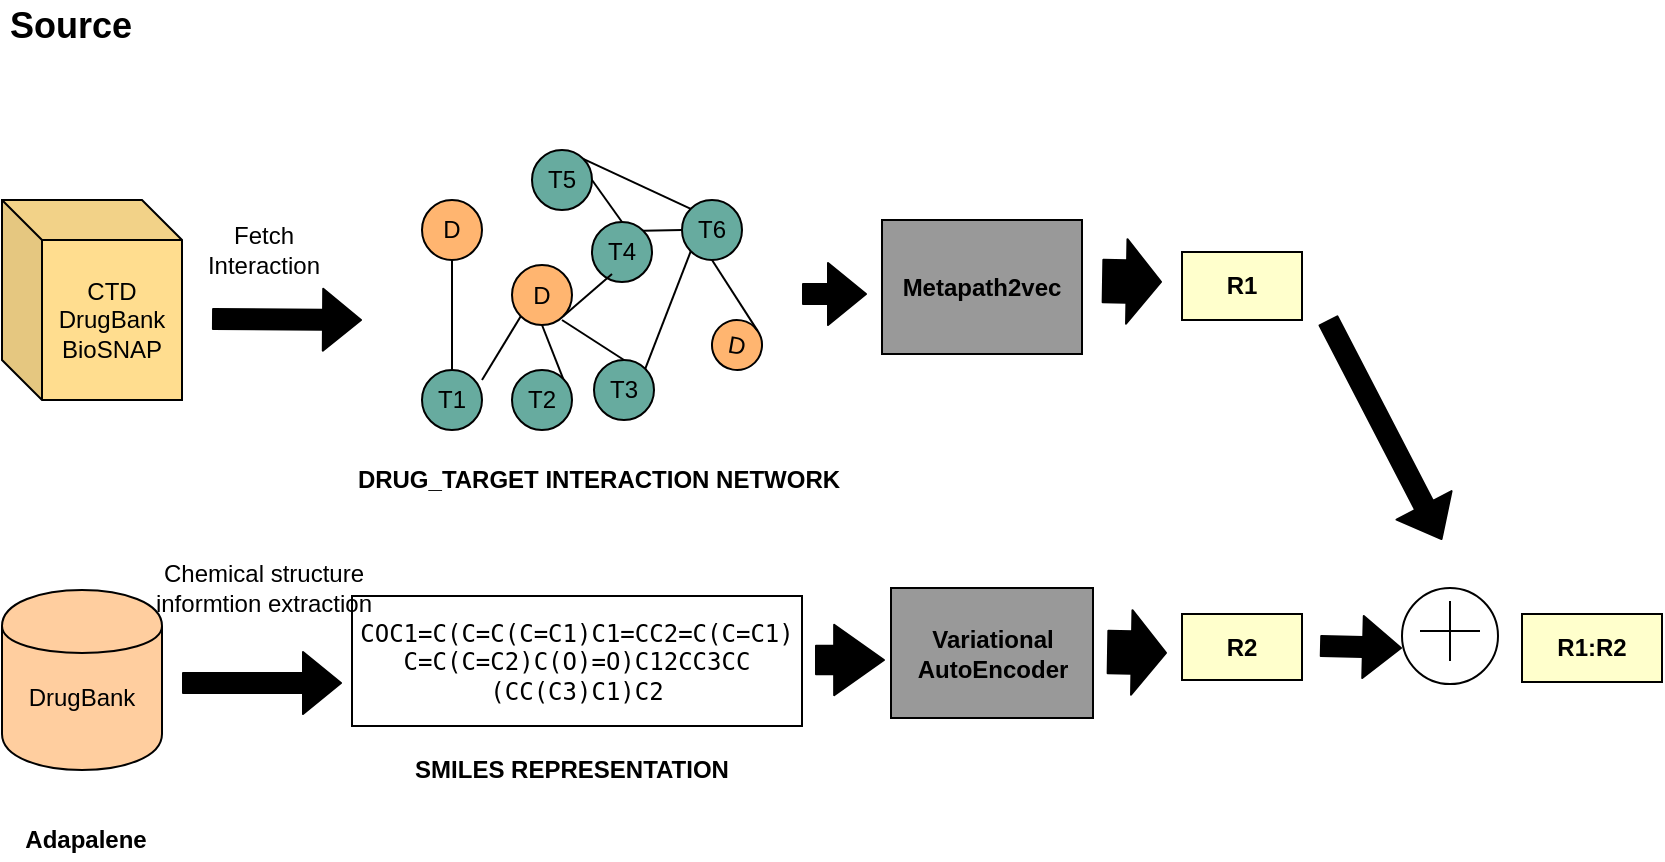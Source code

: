 <mxfile version="11.0.5" type="github"><diagram id="ogs87m-Ce92hFA_hQGiz" name="Page-1"><mxGraphModel dx="793" dy="502" grid="1" gridSize="10" guides="1" tooltips="1" connect="1" arrows="1" fold="1" page="1" pageScale="1" pageWidth="850" pageHeight="1100" math="0" shadow="0"><root><mxCell id="0"/><mxCell id="1" parent="0"/><mxCell id="HuTiS6RU_xE_-shTW8CI-1" value="" style="shape=cylinder;whiteSpace=wrap;html=1;boundedLbl=1;backgroundOutline=1;fillColor=#FFCE9F;" vertex="1" parent="1"><mxGeometry x="20" y="355" width="80" height="90" as="geometry"/></mxCell><mxCell id="HuTiS6RU_xE_-shTW8CI-2" value="&lt;b&gt;Adapalene&lt;/b&gt;" style="text;html=1;strokeColor=none;fillColor=none;align=center;verticalAlign=middle;whiteSpace=wrap;rounded=0;" vertex="1" parent="1"><mxGeometry x="22" y="470" width="80" height="20" as="geometry"/></mxCell><mxCell id="HuTiS6RU_xE_-shTW8CI-3" value="&lt;b&gt;SMILES REPRESENTATION&lt;/b&gt;" style="text;html=1;strokeColor=none;fillColor=none;align=center;verticalAlign=middle;whiteSpace=wrap;rounded=0;" vertex="1" parent="1"><mxGeometry x="200" y="435" width="210" height="20" as="geometry"/></mxCell><mxCell id="HuTiS6RU_xE_-shTW8CI-4" value="" style="shape=flexArrow;endArrow=classic;html=1;fillColor=#000000;" edge="1" parent="1"><mxGeometry width="50" height="50" relative="1" as="geometry"><mxPoint x="110" y="401.5" as="sourcePoint"/><mxPoint x="190" y="401.5" as="targetPoint"/></mxGeometry></mxCell><mxCell id="HuTiS6RU_xE_-shTW8CI-7" value="DrugBank" style="text;html=1;strokeColor=none;fillColor=none;align=center;verticalAlign=middle;whiteSpace=wrap;rounded=0;" vertex="1" parent="1"><mxGeometry x="40" y="399" width="40" height="20" as="geometry"/></mxCell><mxCell id="HuTiS6RU_xE_-shTW8CI-8" value="&lt;div&gt;CTD&lt;/div&gt;&lt;div&gt;DrugBank&lt;/div&gt;&lt;div&gt;BioSNAP&lt;br&gt;&lt;/div&gt;" style="shape=cube;whiteSpace=wrap;html=1;boundedLbl=1;backgroundOutline=1;darkOpacity=0.05;darkOpacity2=0.1;fillColor=#FFDD8F;" vertex="1" parent="1"><mxGeometry x="20" y="160" width="90" height="100" as="geometry"/></mxCell><mxCell id="HuTiS6RU_xE_-shTW8CI-9" value="" style="shape=flexArrow;endArrow=classic;html=1;fillColor=#000000;" edge="1" parent="1"><mxGeometry width="50" height="50" relative="1" as="geometry"><mxPoint x="125" y="219.5" as="sourcePoint"/><mxPoint x="200" y="220" as="targetPoint"/></mxGeometry></mxCell><mxCell id="HuTiS6RU_xE_-shTW8CI-11" value="&lt;pre&gt;&lt;font&gt;COC1=C(C=C(C=C1)C1=CC2=C(C=C1)&lt;br&gt;C=C(C=C2)C(O)=O)C12CC3CC&lt;br&gt;(CC(C3)C1)C2&lt;/font&gt;&lt;/pre&gt;" style="rounded=0;whiteSpace=wrap;html=1;" vertex="1" parent="1"><mxGeometry x="195" y="358" width="225" height="65" as="geometry"/></mxCell><mxCell id="HuTiS6RU_xE_-shTW8CI-12" value="&lt;b&gt;Variational AutoEncoder&lt;/b&gt;" style="rounded=0;whiteSpace=wrap;html=1;fillColor=#999999;" vertex="1" parent="1"><mxGeometry x="464.5" y="354" width="101" height="65" as="geometry"/></mxCell><mxCell id="HuTiS6RU_xE_-shTW8CI-14" value="" style="shape=flexArrow;endArrow=classic;html=1;width=14.167;endSize=7.975;fillColor=#000000;" edge="1" parent="1"><mxGeometry width="50" height="50" relative="1" as="geometry"><mxPoint x="426.5" y="390" as="sourcePoint"/><mxPoint x="461.5" y="390" as="targetPoint"/></mxGeometry></mxCell><mxCell id="HuTiS6RU_xE_-shTW8CI-16" value="Chemical structure informtion extraction" style="text;html=1;strokeColor=none;fillColor=none;align=center;verticalAlign=middle;whiteSpace=wrap;rounded=0;" vertex="1" parent="1"><mxGeometry x="90.5" y="344" width="120" height="20" as="geometry"/></mxCell><mxCell id="HuTiS6RU_xE_-shTW8CI-18" value="&lt;b&gt;R2&lt;/b&gt;" style="rounded=0;whiteSpace=wrap;html=1;fillColor=#FFFFCC;" vertex="1" parent="1"><mxGeometry x="610" y="367" width="60" height="33" as="geometry"/></mxCell><mxCell id="HuTiS6RU_xE_-shTW8CI-20" value="&lt;font style=&quot;font-size: 18px&quot;&gt;&lt;b&gt;Source&lt;/b&gt;&lt;/font&gt;" style="text;html=1;resizable=0;points=[];autosize=1;align=left;verticalAlign=top;spacingTop=-4;" vertex="1" parent="1"><mxGeometry x="22" y="60" width="90" height="20" as="geometry"/></mxCell><mxCell id="HuTiS6RU_xE_-shTW8CI-21" value="&lt;b&gt;R1&lt;/b&gt;" style="rounded=0;whiteSpace=wrap;html=1;fillColor=#FFFFCC;" vertex="1" parent="1"><mxGeometry x="610" y="186" width="60" height="34" as="geometry"/></mxCell><mxCell id="HuTiS6RU_xE_-shTW8CI-22" value="&lt;div&gt;Fetch &lt;br&gt;&lt;/div&gt;&lt;div&gt;Interaction&lt;/div&gt;" style="text;html=1;strokeColor=none;fillColor=none;align=center;verticalAlign=middle;whiteSpace=wrap;rounded=0;" vertex="1" parent="1"><mxGeometry x="90.5" y="175" width="120" height="20" as="geometry"/></mxCell><mxCell id="HuTiS6RU_xE_-shTW8CI-23" value="D" style="ellipse;whiteSpace=wrap;html=1;aspect=fixed;fillColor=#FFB570;" vertex="1" parent="1"><mxGeometry x="275" y="192.5" width="30" height="30" as="geometry"/></mxCell><mxCell id="HuTiS6RU_xE_-shTW8CI-24" value="T3" style="ellipse;whiteSpace=wrap;html=1;aspect=fixed;fillColor=#67AB9F;" vertex="1" parent="1"><mxGeometry x="316" y="240" width="30" height="30" as="geometry"/></mxCell><mxCell id="HuTiS6RU_xE_-shTW8CI-25" value="T4" style="ellipse;whiteSpace=wrap;html=1;aspect=fixed;fillColor=#67AB9F;" vertex="1" parent="1"><mxGeometry x="315" y="171" width="30" height="30" as="geometry"/></mxCell><mxCell id="HuTiS6RU_xE_-shTW8CI-26" value="T2" style="ellipse;whiteSpace=wrap;html=1;aspect=fixed;fillColor=#67AB9F;" vertex="1" parent="1"><mxGeometry x="275" y="245" width="30" height="30" as="geometry"/></mxCell><mxCell id="HuTiS6RU_xE_-shTW8CI-27" value="T1" style="ellipse;whiteSpace=wrap;html=1;aspect=fixed;fillColor=#67AB9F;" vertex="1" parent="1"><mxGeometry x="230" y="245" width="30" height="30" as="geometry"/></mxCell><mxCell id="HuTiS6RU_xE_-shTW8CI-28" value="D" style="ellipse;whiteSpace=wrap;html=1;aspect=fixed;fillColor=#FFB570;" vertex="1" parent="1"><mxGeometry x="230" y="160" width="30" height="30" as="geometry"/></mxCell><mxCell id="HuTiS6RU_xE_-shTW8CI-29" value="T5" style="ellipse;whiteSpace=wrap;html=1;aspect=fixed;fillColor=#67AB9F;" vertex="1" parent="1"><mxGeometry x="285" y="135" width="30" height="30" as="geometry"/></mxCell><mxCell id="HuTiS6RU_xE_-shTW8CI-30" value="T6" style="ellipse;whiteSpace=wrap;html=1;aspect=fixed;fillColor=#67AB9F;" vertex="1" parent="1"><mxGeometry x="360" y="160" width="30" height="30" as="geometry"/></mxCell><mxCell id="HuTiS6RU_xE_-shTW8CI-31" value="D" style="ellipse;whiteSpace=wrap;html=1;aspect=fixed;rotation=10;direction=south;fillColor=#FFB570;" vertex="1" parent="1"><mxGeometry x="375" y="220" width="25" height="25" as="geometry"/></mxCell><mxCell id="HuTiS6RU_xE_-shTW8CI-32" value="" style="endArrow=none;html=1;entryX=0;entryY=1;entryDx=0;entryDy=0;" edge="1" parent="1" target="HuTiS6RU_xE_-shTW8CI-23"><mxGeometry width="50" height="50" relative="1" as="geometry"><mxPoint x="260" y="250" as="sourcePoint"/><mxPoint x="270" y="210" as="targetPoint"/></mxGeometry></mxCell><mxCell id="HuTiS6RU_xE_-shTW8CI-33" value="" style="endArrow=none;html=1;exitX=1;exitY=1;exitDx=0;exitDy=0;" edge="1" parent="1" source="HuTiS6RU_xE_-shTW8CI-23"><mxGeometry width="50" height="50" relative="1" as="geometry"><mxPoint x="305" y="227" as="sourcePoint"/><mxPoint x="325" y="197" as="targetPoint"/></mxGeometry></mxCell><mxCell id="HuTiS6RU_xE_-shTW8CI-34" value="" style="endArrow=none;html=1;entryX=0.5;entryY=1;entryDx=0;entryDy=0;exitX=1;exitY=0;exitDx=0;exitDy=0;" edge="1" parent="1" source="HuTiS6RU_xE_-shTW8CI-26" target="HuTiS6RU_xE_-shTW8CI-23"><mxGeometry width="50" height="50" relative="1" as="geometry"><mxPoint x="300" y="240" as="sourcePoint"/><mxPoint x="289.684" y="228.316" as="targetPoint"/></mxGeometry></mxCell><mxCell id="HuTiS6RU_xE_-shTW8CI-35" value="" style="endArrow=none;html=1;exitX=0.5;exitY=0;exitDx=0;exitDy=0;" edge="1" parent="1" source="HuTiS6RU_xE_-shTW8CI-24"><mxGeometry width="50" height="50" relative="1" as="geometry"><mxPoint x="310.737" y="259.895" as="sourcePoint"/><mxPoint x="300" y="220" as="targetPoint"/></mxGeometry></mxCell><mxCell id="HuTiS6RU_xE_-shTW8CI-36" value="" style="endArrow=none;html=1;exitX=0;exitY=1;exitDx=0;exitDy=0;entryX=1;entryY=0;entryDx=0;entryDy=0;" edge="1" parent="1" source="HuTiS6RU_xE_-shTW8CI-30" target="HuTiS6RU_xE_-shTW8CI-24"><mxGeometry width="50" height="50" relative="1" as="geometry"><mxPoint x="340.211" y="250.421" as="sourcePoint"/><mxPoint x="310" y="230.0" as="targetPoint"/></mxGeometry></mxCell><mxCell id="HuTiS6RU_xE_-shTW8CI-37" value="" style="endArrow=none;html=1;exitX=0;exitY=0.5;exitDx=0;exitDy=0;entryX=1;entryY=0;entryDx=0;entryDy=0;" edge="1" parent="1" source="HuTiS6RU_xE_-shTW8CI-30" target="HuTiS6RU_xE_-shTW8CI-25"><mxGeometry width="50" height="50" relative="1" as="geometry"><mxPoint x="373.895" y="195.684" as="sourcePoint"/><mxPoint x="350.737" y="254.632" as="targetPoint"/></mxGeometry></mxCell><mxCell id="HuTiS6RU_xE_-shTW8CI-38" value="" style="endArrow=none;html=1;entryX=0;entryY=0;entryDx=0;entryDy=0;exitX=0.5;exitY=1;exitDx=0;exitDy=0;" edge="1" parent="1" source="HuTiS6RU_xE_-shTW8CI-30" target="HuTiS6RU_xE_-shTW8CI-31"><mxGeometry width="50" height="50" relative="1" as="geometry"><mxPoint x="374" y="196" as="sourcePoint"/><mxPoint x="350.737" y="254.632" as="targetPoint"/></mxGeometry></mxCell><mxCell id="HuTiS6RU_xE_-shTW8CI-39" value="" style="endArrow=none;html=1;exitX=1;exitY=0.5;exitDx=0;exitDy=0;entryX=0.5;entryY=0;entryDx=0;entryDy=0;" edge="1" parent="1" source="HuTiS6RU_xE_-shTW8CI-29" target="HuTiS6RU_xE_-shTW8CI-25"><mxGeometry width="50" height="50" relative="1" as="geometry"><mxPoint x="310.737" y="228.316" as="sourcePoint"/><mxPoint x="335" y="207" as="targetPoint"/></mxGeometry></mxCell><mxCell id="HuTiS6RU_xE_-shTW8CI-40" value="" style="endArrow=none;html=1;exitX=0;exitY=0;exitDx=0;exitDy=0;entryX=1;entryY=0;entryDx=0;entryDy=0;" edge="1" parent="1" source="HuTiS6RU_xE_-shTW8CI-30" target="HuTiS6RU_xE_-shTW8CI-29"><mxGeometry width="50" height="50" relative="1" as="geometry"><mxPoint x="373.895" y="195.684" as="sourcePoint"/><mxPoint x="310" y="130" as="targetPoint"/></mxGeometry></mxCell><mxCell id="HuTiS6RU_xE_-shTW8CI-41" value="" style="endArrow=none;html=1;entryX=0.5;entryY=1;entryDx=0;entryDy=0;exitX=0.5;exitY=0;exitDx=0;exitDy=0;" edge="1" parent="1" source="HuTiS6RU_xE_-shTW8CI-27" target="HuTiS6RU_xE_-shTW8CI-28"><mxGeometry width="50" height="50" relative="1" as="geometry"><mxPoint x="245" y="240" as="sourcePoint"/><mxPoint x="310" y="230.0" as="targetPoint"/></mxGeometry></mxCell><mxCell id="HuTiS6RU_xE_-shTW8CI-42" value="&lt;b&gt;Metapath2vec&lt;/b&gt;" style="rounded=0;whiteSpace=wrap;html=1;fillColor=#999999;" vertex="1" parent="1"><mxGeometry x="460" y="170" width="100" height="67" as="geometry"/></mxCell><mxCell id="HuTiS6RU_xE_-shTW8CI-43" value="" style="shape=flexArrow;endArrow=classic;html=1;fillColor=#000000;" edge="1" parent="1"><mxGeometry width="50" height="50" relative="1" as="geometry"><mxPoint x="420" y="207" as="sourcePoint"/><mxPoint x="452.5" y="207" as="targetPoint"/></mxGeometry></mxCell><mxCell id="HuTiS6RU_xE_-shTW8CI-44" value="" style="shape=flexArrow;endArrow=classic;html=1;width=21.25;endSize=5.375;fillColor=#000000;" edge="1" parent="1"><mxGeometry width="50" height="50" relative="1" as="geometry"><mxPoint x="570.0" y="200.5" as="sourcePoint"/><mxPoint x="600" y="201.0" as="targetPoint"/></mxGeometry></mxCell><mxCell id="HuTiS6RU_xE_-shTW8CI-45" value="&lt;b&gt;DRUG_TARGET INTERACTION NETWORK&lt;/b&gt;" style="text;html=1;strokeColor=none;fillColor=none;align=center;verticalAlign=middle;whiteSpace=wrap;rounded=0;" vertex="1" parent="1"><mxGeometry x="167" y="290" width="303" height="20" as="geometry"/></mxCell><mxCell id="HuTiS6RU_xE_-shTW8CI-46" value="" style="shape=flexArrow;endArrow=classic;html=1;width=21.25;endSize=5.375;fillColor=#000000;" edge="1" parent="1"><mxGeometry width="50" height="50" relative="1" as="geometry"><mxPoint x="572.5" y="386.0" as="sourcePoint"/><mxPoint x="602.5" y="386.5" as="targetPoint"/></mxGeometry></mxCell><mxCell id="HuTiS6RU_xE_-shTW8CI-48" value="" style="ellipse;whiteSpace=wrap;html=1;aspect=fixed;" vertex="1" parent="1"><mxGeometry x="720" y="354" width="48" height="48" as="geometry"/></mxCell><mxCell id="HuTiS6RU_xE_-shTW8CI-49" value="" style="shape=cross;whiteSpace=wrap;html=1;size=0;" vertex="1" parent="1"><mxGeometry x="729" y="360.5" width="30" height="30" as="geometry"/></mxCell><mxCell id="HuTiS6RU_xE_-shTW8CI-50" value="" style="shape=flexArrow;endArrow=classic;html=1;fillColor=#000000;" edge="1" parent="1"><mxGeometry width="50" height="50" relative="1" as="geometry"><mxPoint x="679" y="383" as="sourcePoint"/><mxPoint x="720" y="384" as="targetPoint"/></mxGeometry></mxCell><mxCell id="HuTiS6RU_xE_-shTW8CI-51" value="" style="shape=flexArrow;endArrow=classic;html=1;fillColor=#000000;" edge="1" parent="1"><mxGeometry width="50" height="50" relative="1" as="geometry"><mxPoint x="683" y="220" as="sourcePoint"/><mxPoint x="740" y="330" as="targetPoint"/></mxGeometry></mxCell><mxCell id="HuTiS6RU_xE_-shTW8CI-52" value="&lt;b&gt;R1:R2&lt;/b&gt;" style="rounded=0;whiteSpace=wrap;html=1;fillColor=#FFFFCC;" vertex="1" parent="1"><mxGeometry x="780" y="367" width="70" height="34" as="geometry"/></mxCell></root></mxGraphModel></diagram></mxfile>